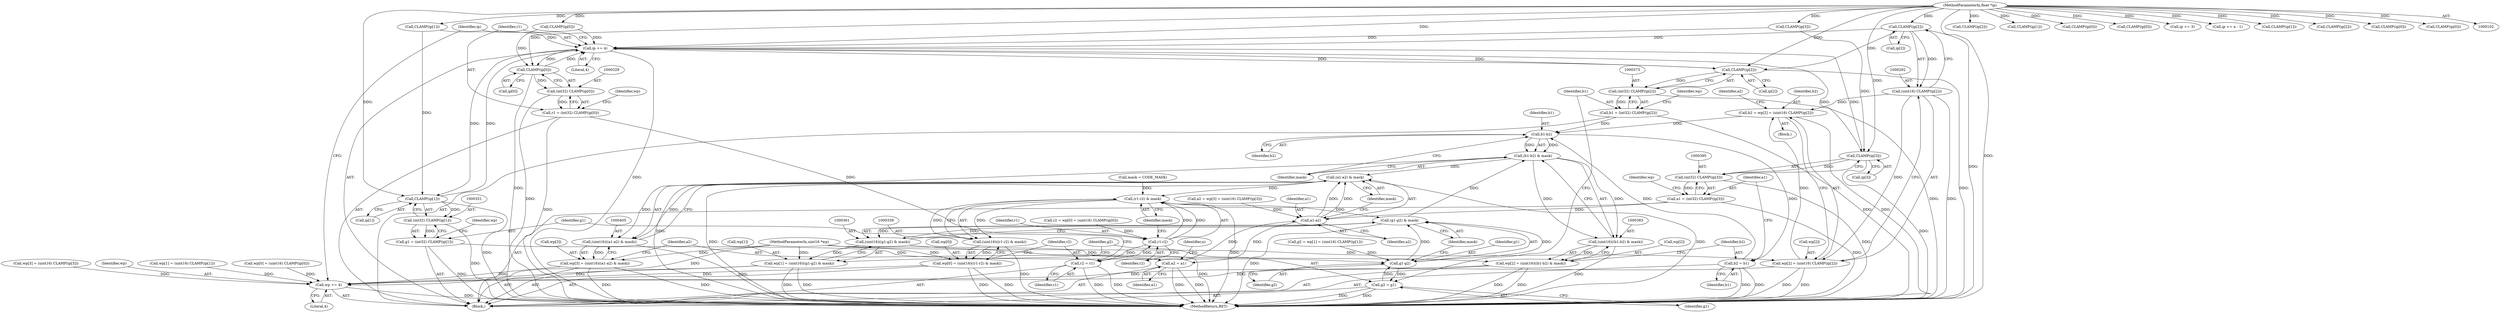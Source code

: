 digraph "0_libtiff_83a4b92815ea04969d494416eaae3d4c6b338e4a#diff-c8b4b355f9b5c06d585b23138e1c185f_1@pointer" {
"1000293" [label="(Call,CLAMP(ip[2]))"];
"1000103" [label="(MethodParameterIn,float *ip)"];
"1000291" [label="(Call,(uint16) CLAMP(ip[2]))"];
"1000285" [label="(Call,b2 = wp[2] = (uint16) CLAMP(ip[2]))"];
"1000385" [label="(Call,b1-b2)"];
"1000384" [label="(Call,(b1-b2) & mask)"];
"1000382" [label="(Call,(uint16)((b1-b2) & mask))"];
"1000378" [label="(Call,wp[2] = (uint16)((b1-b2) & mask))"];
"1000320" [label="(Call,wp += 4)"];
"1000406" [label="(Call,(a1-a2) & mask)"];
"1000340" [label="(Call,(r1-r2) & mask)"];
"1000338" [label="(Call,(uint16)((r1-r2) & mask))"];
"1000334" [label="(Call,wp[0] = (uint16)((r1-r2) & mask))"];
"1000362" [label="(Call,(g1-g2) & mask)"];
"1000360" [label="(Call,(uint16)((g1-g2) & mask))"];
"1000356" [label="(Call,wp[1] = (uint16)((g1-g2) & mask))"];
"1000404" [label="(Call,(uint16)((a1-a2) & mask))"];
"1000400" [label="(Call,wp[3] = (uint16)((a1-a2) & mask))"];
"1000389" [label="(Call,b2 = b1)"];
"1000287" [label="(Call,wp[2] = (uint16) CLAMP(ip[2]))"];
"1000323" [label="(Call,ip += 4)"];
"1000330" [label="(Call,CLAMP(ip[0]))"];
"1000328" [label="(Call,(int32) CLAMP(ip[0]))"];
"1000326" [label="(Call,r1 = (int32) CLAMP(ip[0]))"];
"1000341" [label="(Call,r1-r2)"];
"1000345" [label="(Call,r2 = r1)"];
"1000352" [label="(Call,CLAMP(ip[1]))"];
"1000350" [label="(Call,(int32) CLAMP(ip[1]))"];
"1000348" [label="(Call,g1 = (int32) CLAMP(ip[1]))"];
"1000363" [label="(Call,g1-g2)"];
"1000367" [label="(Call,g2 = g1)"];
"1000374" [label="(Call,CLAMP(ip[2]))"];
"1000372" [label="(Call,(int32) CLAMP(ip[2]))"];
"1000370" [label="(Call,b1 = (int32) CLAMP(ip[2]))"];
"1000396" [label="(Call,CLAMP(ip[3]))"];
"1000394" [label="(Call,(int32) CLAMP(ip[3]))"];
"1000392" [label="(Call,a1 = (int32) CLAMP(ip[3]))"];
"1000407" [label="(Call,a1-a2)"];
"1000411" [label="(Call,a2 = a1)"];
"1000123" [label="(Call,mask = CODE_MASK)"];
"1000168" [label="(Call,CLAMP(ip[2]))"];
"1000343" [label="(Identifier,r2)"];
"1000156" [label="(Call,CLAMP(ip[1]))"];
"1000340" [label="(Call,(r1-r2) & mask)"];
"1000366" [label="(Identifier,mask)"];
"1000324" [label="(Identifier,ip)"];
"1000378" [label="(Call,wp[2] = (uint16)((b1-b2) & mask))"];
"1000404" [label="(Call,(uint16)((a1-a2) & mask))"];
"1000410" [label="(Identifier,mask)"];
"1000408" [label="(Identifier,a1)"];
"1000345" [label="(Call,r2 = r1)"];
"1000330" [label="(Call,CLAMP(ip[0]))"];
"1000400" [label="(Call,wp[3] = (uint16)((a1-a2) & mask))"];
"1000407" [label="(Call,a1-a2)"];
"1000287" [label="(Call,wp[2] = (uint16) CLAMP(ip[2]))"];
"1000334" [label="(Call,wp[0] = (uint16)((r1-r2) & mask))"];
"1000371" [label="(Identifier,b1)"];
"1000144" [label="(Call,CLAMP(ip[0]))"];
"1000406" [label="(Call,(a1-a2) & mask)"];
"1000348" [label="(Call,g1 = (int32) CLAMP(ip[1]))"];
"1000273" [label="(Call,g2 = wp[1] = (uint16) CLAMP(ip[1]))"];
"1000335" [label="(Call,wp[0])"];
"1000263" [label="(Call,wp[0] = (uint16) CLAMP(ip[0]))"];
"1000193" [label="(Call,CLAMP(ip[0]))"];
"1000281" [label="(Call,CLAMP(ip[1]))"];
"1000393" [label="(Identifier,a1)"];
"1000323" [label="(Call,ip += 4)"];
"1000288" [label="(Call,wp[2])"];
"1000413" [label="(Identifier,a1)"];
"1000275" [label="(Call,wp[1] = (uint16) CLAMP(ip[1]))"];
"1000391" [label="(Identifier,b1)"];
"1000285" [label="(Call,b2 = wp[2] = (uint16) CLAMP(ip[2]))"];
"1000298" [label="(Identifier,a2)"];
"1000106" [label="(MethodParameterIn,uint16 *wp)"];
"1000357" [label="(Call,wp[1])"];
"1000325" [label="(Literal,4)"];
"1000320" [label="(Call,wp += 4)"];
"1000322" [label="(Literal,4)"];
"1000367" [label="(Call,g2 = g1)"];
"1000402" [label="(Identifier,wp)"];
"1000342" [label="(Identifier,r1)"];
"1000299" [label="(Call,wp[3] = (uint16) CLAMP(ip[3]))"];
"1000394" [label="(Call,(int32) CLAMP(ip[3]))"];
"1000316" [label="(Block,)"];
"1000305" [label="(Call,CLAMP(ip[3]))"];
"1000382" [label="(Call,(uint16)((b1-b2) & mask))"];
"1000186" [label="(Call,ip += 3)"];
"1000416" [label="(Call,ip += n - 1)"];
"1000215" [label="(Call,CLAMP(ip[1]))"];
"1000396" [label="(Call,CLAMP(ip[3]))"];
"1000349" [label="(Identifier,g1)"];
"1000314" [label="(Identifier,n)"];
"1000350" [label="(Call,(int32) CLAMP(ip[1]))"];
"1000344" [label="(Identifier,mask)"];
"1000409" [label="(Identifier,a2)"];
"1000370" [label="(Call,b1 = (int32) CLAMP(ip[2]))"];
"1000352" [label="(Call,CLAMP(ip[1]))"];
"1000353" [label="(Call,ip[1])"];
"1000356" [label="(Call,wp[1] = (uint16)((g1-g2) & mask))"];
"1000261" [label="(Call,r2 = wp[0] = (uint16) CLAMP(ip[0]))"];
"1000346" [label="(Identifier,r2)"];
"1000269" [label="(Call,CLAMP(ip[0]))"];
"1000362" [label="(Call,(g1-g2) & mask)"];
"1000103" [label="(MethodParameterIn,float *ip)"];
"1000237" [label="(Call,CLAMP(ip[2]))"];
"1000374" [label="(Call,CLAMP(ip[2]))"];
"1000336" [label="(Identifier,wp)"];
"1000327" [label="(Identifier,r1)"];
"1000412" [label="(Identifier,a2)"];
"1000392" [label="(Call,a1 = (int32) CLAMP(ip[3]))"];
"1000390" [label="(Identifier,b2)"];
"1000365" [label="(Identifier,g2)"];
"1000347" [label="(Identifier,r1)"];
"1000379" [label="(Call,wp[2])"];
"1000363" [label="(Call,g1-g2)"];
"1000372" [label="(Call,(int32) CLAMP(ip[2]))"];
"1000477" [label="(MethodReturn,RET)"];
"1000388" [label="(Identifier,mask)"];
"1000471" [label="(Call,CLAMP(ip[0]))"];
"1000297" [label="(Call,a2 = wp[3] = (uint16) CLAMP(ip[3]))"];
"1000380" [label="(Identifier,wp)"];
"1000360" [label="(Call,(uint16)((g1-g2) & mask))"];
"1000401" [label="(Call,wp[3])"];
"1000389" [label="(Call,b2 = b1)"];
"1000442" [label="(Call,CLAMP(ip[0]))"];
"1000411" [label="(Call,a2 = a1)"];
"1000375" [label="(Call,ip[2])"];
"1000369" [label="(Identifier,g1)"];
"1000364" [label="(Identifier,g1)"];
"1000326" [label="(Call,r1 = (int32) CLAMP(ip[0]))"];
"1000368" [label="(Identifier,g2)"];
"1000321" [label="(Identifier,wp)"];
"1000386" [label="(Identifier,b1)"];
"1000385" [label="(Call,b1-b2)"];
"1000384" [label="(Call,(b1-b2) & mask)"];
"1000358" [label="(Identifier,wp)"];
"1000397" [label="(Call,ip[3])"];
"1000294" [label="(Call,ip[2])"];
"1000328" [label="(Call,(int32) CLAMP(ip[0]))"];
"1000341" [label="(Call,r1-r2)"];
"1000338" [label="(Call,(uint16)((r1-r2) & mask))"];
"1000286" [label="(Identifier,b2)"];
"1000291" [label="(Call,(uint16) CLAMP(ip[2]))"];
"1000293" [label="(Call,CLAMP(ip[2]))"];
"1000387" [label="(Identifier,b2)"];
"1000331" [label="(Call,ip[0])"];
"1000260" [label="(Block,)"];
"1000293" -> "1000291"  [label="AST: "];
"1000293" -> "1000294"  [label="CFG: "];
"1000294" -> "1000293"  [label="AST: "];
"1000291" -> "1000293"  [label="CFG: "];
"1000293" -> "1000477"  [label="DDG: "];
"1000293" -> "1000291"  [label="DDG: "];
"1000103" -> "1000293"  [label="DDG: "];
"1000293" -> "1000323"  [label="DDG: "];
"1000293" -> "1000374"  [label="DDG: "];
"1000103" -> "1000102"  [label="AST: "];
"1000103" -> "1000477"  [label="DDG: "];
"1000103" -> "1000144"  [label="DDG: "];
"1000103" -> "1000156"  [label="DDG: "];
"1000103" -> "1000168"  [label="DDG: "];
"1000103" -> "1000186"  [label="DDG: "];
"1000103" -> "1000193"  [label="DDG: "];
"1000103" -> "1000215"  [label="DDG: "];
"1000103" -> "1000237"  [label="DDG: "];
"1000103" -> "1000269"  [label="DDG: "];
"1000103" -> "1000281"  [label="DDG: "];
"1000103" -> "1000305"  [label="DDG: "];
"1000103" -> "1000323"  [label="DDG: "];
"1000103" -> "1000330"  [label="DDG: "];
"1000103" -> "1000352"  [label="DDG: "];
"1000103" -> "1000374"  [label="DDG: "];
"1000103" -> "1000396"  [label="DDG: "];
"1000103" -> "1000416"  [label="DDG: "];
"1000103" -> "1000442"  [label="DDG: "];
"1000103" -> "1000471"  [label="DDG: "];
"1000291" -> "1000287"  [label="AST: "];
"1000292" -> "1000291"  [label="AST: "];
"1000287" -> "1000291"  [label="CFG: "];
"1000291" -> "1000477"  [label="DDG: "];
"1000291" -> "1000285"  [label="DDG: "];
"1000291" -> "1000287"  [label="DDG: "];
"1000285" -> "1000260"  [label="AST: "];
"1000285" -> "1000287"  [label="CFG: "];
"1000286" -> "1000285"  [label="AST: "];
"1000287" -> "1000285"  [label="AST: "];
"1000298" -> "1000285"  [label="CFG: "];
"1000285" -> "1000477"  [label="DDG: "];
"1000287" -> "1000285"  [label="DDG: "];
"1000285" -> "1000385"  [label="DDG: "];
"1000385" -> "1000384"  [label="AST: "];
"1000385" -> "1000387"  [label="CFG: "];
"1000386" -> "1000385"  [label="AST: "];
"1000387" -> "1000385"  [label="AST: "];
"1000388" -> "1000385"  [label="CFG: "];
"1000385" -> "1000384"  [label="DDG: "];
"1000385" -> "1000384"  [label="DDG: "];
"1000370" -> "1000385"  [label="DDG: "];
"1000389" -> "1000385"  [label="DDG: "];
"1000385" -> "1000389"  [label="DDG: "];
"1000384" -> "1000382"  [label="AST: "];
"1000384" -> "1000388"  [label="CFG: "];
"1000388" -> "1000384"  [label="AST: "];
"1000382" -> "1000384"  [label="CFG: "];
"1000384" -> "1000477"  [label="DDG: "];
"1000384" -> "1000382"  [label="DDG: "];
"1000384" -> "1000382"  [label="DDG: "];
"1000362" -> "1000384"  [label="DDG: "];
"1000384" -> "1000406"  [label="DDG: "];
"1000382" -> "1000378"  [label="AST: "];
"1000383" -> "1000382"  [label="AST: "];
"1000378" -> "1000382"  [label="CFG: "];
"1000382" -> "1000477"  [label="DDG: "];
"1000382" -> "1000378"  [label="DDG: "];
"1000378" -> "1000316"  [label="AST: "];
"1000379" -> "1000378"  [label="AST: "];
"1000390" -> "1000378"  [label="CFG: "];
"1000378" -> "1000477"  [label="DDG: "];
"1000378" -> "1000477"  [label="DDG: "];
"1000378" -> "1000320"  [label="DDG: "];
"1000106" -> "1000378"  [label="DDG: "];
"1000320" -> "1000316"  [label="AST: "];
"1000320" -> "1000322"  [label="CFG: "];
"1000321" -> "1000320"  [label="AST: "];
"1000322" -> "1000320"  [label="AST: "];
"1000324" -> "1000320"  [label="CFG: "];
"1000320" -> "1000477"  [label="DDG: "];
"1000356" -> "1000320"  [label="DDG: "];
"1000400" -> "1000320"  [label="DDG: "];
"1000287" -> "1000320"  [label="DDG: "];
"1000334" -> "1000320"  [label="DDG: "];
"1000263" -> "1000320"  [label="DDG: "];
"1000275" -> "1000320"  [label="DDG: "];
"1000299" -> "1000320"  [label="DDG: "];
"1000106" -> "1000320"  [label="DDG: "];
"1000406" -> "1000404"  [label="AST: "];
"1000406" -> "1000410"  [label="CFG: "];
"1000407" -> "1000406"  [label="AST: "];
"1000410" -> "1000406"  [label="AST: "];
"1000404" -> "1000406"  [label="CFG: "];
"1000406" -> "1000477"  [label="DDG: "];
"1000406" -> "1000477"  [label="DDG: "];
"1000406" -> "1000340"  [label="DDG: "];
"1000406" -> "1000404"  [label="DDG: "];
"1000406" -> "1000404"  [label="DDG: "];
"1000407" -> "1000406"  [label="DDG: "];
"1000407" -> "1000406"  [label="DDG: "];
"1000340" -> "1000338"  [label="AST: "];
"1000340" -> "1000344"  [label="CFG: "];
"1000341" -> "1000340"  [label="AST: "];
"1000344" -> "1000340"  [label="AST: "];
"1000338" -> "1000340"  [label="CFG: "];
"1000340" -> "1000477"  [label="DDG: "];
"1000340" -> "1000338"  [label="DDG: "];
"1000340" -> "1000338"  [label="DDG: "];
"1000341" -> "1000340"  [label="DDG: "];
"1000341" -> "1000340"  [label="DDG: "];
"1000123" -> "1000340"  [label="DDG: "];
"1000340" -> "1000362"  [label="DDG: "];
"1000338" -> "1000334"  [label="AST: "];
"1000339" -> "1000338"  [label="AST: "];
"1000334" -> "1000338"  [label="CFG: "];
"1000338" -> "1000477"  [label="DDG: "];
"1000338" -> "1000334"  [label="DDG: "];
"1000334" -> "1000316"  [label="AST: "];
"1000335" -> "1000334"  [label="AST: "];
"1000346" -> "1000334"  [label="CFG: "];
"1000334" -> "1000477"  [label="DDG: "];
"1000334" -> "1000477"  [label="DDG: "];
"1000106" -> "1000334"  [label="DDG: "];
"1000362" -> "1000360"  [label="AST: "];
"1000362" -> "1000366"  [label="CFG: "];
"1000363" -> "1000362"  [label="AST: "];
"1000366" -> "1000362"  [label="AST: "];
"1000360" -> "1000362"  [label="CFG: "];
"1000362" -> "1000477"  [label="DDG: "];
"1000362" -> "1000360"  [label="DDG: "];
"1000362" -> "1000360"  [label="DDG: "];
"1000363" -> "1000362"  [label="DDG: "];
"1000363" -> "1000362"  [label="DDG: "];
"1000360" -> "1000356"  [label="AST: "];
"1000361" -> "1000360"  [label="AST: "];
"1000356" -> "1000360"  [label="CFG: "];
"1000360" -> "1000477"  [label="DDG: "];
"1000360" -> "1000356"  [label="DDG: "];
"1000356" -> "1000316"  [label="AST: "];
"1000357" -> "1000356"  [label="AST: "];
"1000368" -> "1000356"  [label="CFG: "];
"1000356" -> "1000477"  [label="DDG: "];
"1000356" -> "1000477"  [label="DDG: "];
"1000106" -> "1000356"  [label="DDG: "];
"1000404" -> "1000400"  [label="AST: "];
"1000405" -> "1000404"  [label="AST: "];
"1000400" -> "1000404"  [label="CFG: "];
"1000404" -> "1000477"  [label="DDG: "];
"1000404" -> "1000400"  [label="DDG: "];
"1000400" -> "1000316"  [label="AST: "];
"1000401" -> "1000400"  [label="AST: "];
"1000412" -> "1000400"  [label="CFG: "];
"1000400" -> "1000477"  [label="DDG: "];
"1000400" -> "1000477"  [label="DDG: "];
"1000106" -> "1000400"  [label="DDG: "];
"1000389" -> "1000316"  [label="AST: "];
"1000389" -> "1000391"  [label="CFG: "];
"1000390" -> "1000389"  [label="AST: "];
"1000391" -> "1000389"  [label="AST: "];
"1000393" -> "1000389"  [label="CFG: "];
"1000389" -> "1000477"  [label="DDG: "];
"1000389" -> "1000477"  [label="DDG: "];
"1000288" -> "1000287"  [label="AST: "];
"1000287" -> "1000477"  [label="DDG: "];
"1000287" -> "1000477"  [label="DDG: "];
"1000106" -> "1000287"  [label="DDG: "];
"1000323" -> "1000316"  [label="AST: "];
"1000323" -> "1000325"  [label="CFG: "];
"1000324" -> "1000323"  [label="AST: "];
"1000325" -> "1000323"  [label="AST: "];
"1000327" -> "1000323"  [label="CFG: "];
"1000323" -> "1000477"  [label="DDG: "];
"1000374" -> "1000323"  [label="DDG: "];
"1000281" -> "1000323"  [label="DDG: "];
"1000352" -> "1000323"  [label="DDG: "];
"1000305" -> "1000323"  [label="DDG: "];
"1000269" -> "1000323"  [label="DDG: "];
"1000330" -> "1000323"  [label="DDG: "];
"1000396" -> "1000323"  [label="DDG: "];
"1000323" -> "1000330"  [label="DDG: "];
"1000323" -> "1000352"  [label="DDG: "];
"1000323" -> "1000374"  [label="DDG: "];
"1000323" -> "1000396"  [label="DDG: "];
"1000330" -> "1000328"  [label="AST: "];
"1000330" -> "1000331"  [label="CFG: "];
"1000331" -> "1000330"  [label="AST: "];
"1000328" -> "1000330"  [label="CFG: "];
"1000330" -> "1000477"  [label="DDG: "];
"1000330" -> "1000328"  [label="DDG: "];
"1000269" -> "1000330"  [label="DDG: "];
"1000328" -> "1000326"  [label="AST: "];
"1000329" -> "1000328"  [label="AST: "];
"1000326" -> "1000328"  [label="CFG: "];
"1000328" -> "1000477"  [label="DDG: "];
"1000328" -> "1000326"  [label="DDG: "];
"1000326" -> "1000316"  [label="AST: "];
"1000327" -> "1000326"  [label="AST: "];
"1000336" -> "1000326"  [label="CFG: "];
"1000326" -> "1000477"  [label="DDG: "];
"1000326" -> "1000341"  [label="DDG: "];
"1000341" -> "1000343"  [label="CFG: "];
"1000342" -> "1000341"  [label="AST: "];
"1000343" -> "1000341"  [label="AST: "];
"1000344" -> "1000341"  [label="CFG: "];
"1000261" -> "1000341"  [label="DDG: "];
"1000345" -> "1000341"  [label="DDG: "];
"1000341" -> "1000345"  [label="DDG: "];
"1000345" -> "1000316"  [label="AST: "];
"1000345" -> "1000347"  [label="CFG: "];
"1000346" -> "1000345"  [label="AST: "];
"1000347" -> "1000345"  [label="AST: "];
"1000349" -> "1000345"  [label="CFG: "];
"1000345" -> "1000477"  [label="DDG: "];
"1000345" -> "1000477"  [label="DDG: "];
"1000352" -> "1000350"  [label="AST: "];
"1000352" -> "1000353"  [label="CFG: "];
"1000353" -> "1000352"  [label="AST: "];
"1000350" -> "1000352"  [label="CFG: "];
"1000352" -> "1000477"  [label="DDG: "];
"1000352" -> "1000350"  [label="DDG: "];
"1000281" -> "1000352"  [label="DDG: "];
"1000350" -> "1000348"  [label="AST: "];
"1000351" -> "1000350"  [label="AST: "];
"1000348" -> "1000350"  [label="CFG: "];
"1000350" -> "1000477"  [label="DDG: "];
"1000350" -> "1000348"  [label="DDG: "];
"1000348" -> "1000316"  [label="AST: "];
"1000349" -> "1000348"  [label="AST: "];
"1000358" -> "1000348"  [label="CFG: "];
"1000348" -> "1000477"  [label="DDG: "];
"1000348" -> "1000363"  [label="DDG: "];
"1000363" -> "1000365"  [label="CFG: "];
"1000364" -> "1000363"  [label="AST: "];
"1000365" -> "1000363"  [label="AST: "];
"1000366" -> "1000363"  [label="CFG: "];
"1000367" -> "1000363"  [label="DDG: "];
"1000273" -> "1000363"  [label="DDG: "];
"1000363" -> "1000367"  [label="DDG: "];
"1000367" -> "1000316"  [label="AST: "];
"1000367" -> "1000369"  [label="CFG: "];
"1000368" -> "1000367"  [label="AST: "];
"1000369" -> "1000367"  [label="AST: "];
"1000371" -> "1000367"  [label="CFG: "];
"1000367" -> "1000477"  [label="DDG: "];
"1000367" -> "1000477"  [label="DDG: "];
"1000374" -> "1000372"  [label="AST: "];
"1000374" -> "1000375"  [label="CFG: "];
"1000375" -> "1000374"  [label="AST: "];
"1000372" -> "1000374"  [label="CFG: "];
"1000374" -> "1000477"  [label="DDG: "];
"1000374" -> "1000372"  [label="DDG: "];
"1000372" -> "1000370"  [label="AST: "];
"1000373" -> "1000372"  [label="AST: "];
"1000370" -> "1000372"  [label="CFG: "];
"1000372" -> "1000477"  [label="DDG: "];
"1000372" -> "1000370"  [label="DDG: "];
"1000370" -> "1000316"  [label="AST: "];
"1000371" -> "1000370"  [label="AST: "];
"1000380" -> "1000370"  [label="CFG: "];
"1000370" -> "1000477"  [label="DDG: "];
"1000396" -> "1000394"  [label="AST: "];
"1000396" -> "1000397"  [label="CFG: "];
"1000397" -> "1000396"  [label="AST: "];
"1000394" -> "1000396"  [label="CFG: "];
"1000396" -> "1000477"  [label="DDG: "];
"1000396" -> "1000394"  [label="DDG: "];
"1000305" -> "1000396"  [label="DDG: "];
"1000394" -> "1000392"  [label="AST: "];
"1000395" -> "1000394"  [label="AST: "];
"1000392" -> "1000394"  [label="CFG: "];
"1000394" -> "1000477"  [label="DDG: "];
"1000394" -> "1000392"  [label="DDG: "];
"1000392" -> "1000316"  [label="AST: "];
"1000393" -> "1000392"  [label="AST: "];
"1000402" -> "1000392"  [label="CFG: "];
"1000392" -> "1000477"  [label="DDG: "];
"1000392" -> "1000407"  [label="DDG: "];
"1000407" -> "1000409"  [label="CFG: "];
"1000408" -> "1000407"  [label="AST: "];
"1000409" -> "1000407"  [label="AST: "];
"1000410" -> "1000407"  [label="CFG: "];
"1000297" -> "1000407"  [label="DDG: "];
"1000411" -> "1000407"  [label="DDG: "];
"1000407" -> "1000411"  [label="DDG: "];
"1000411" -> "1000316"  [label="AST: "];
"1000411" -> "1000413"  [label="CFG: "];
"1000412" -> "1000411"  [label="AST: "];
"1000413" -> "1000411"  [label="AST: "];
"1000314" -> "1000411"  [label="CFG: "];
"1000411" -> "1000477"  [label="DDG: "];
"1000411" -> "1000477"  [label="DDG: "];
}
